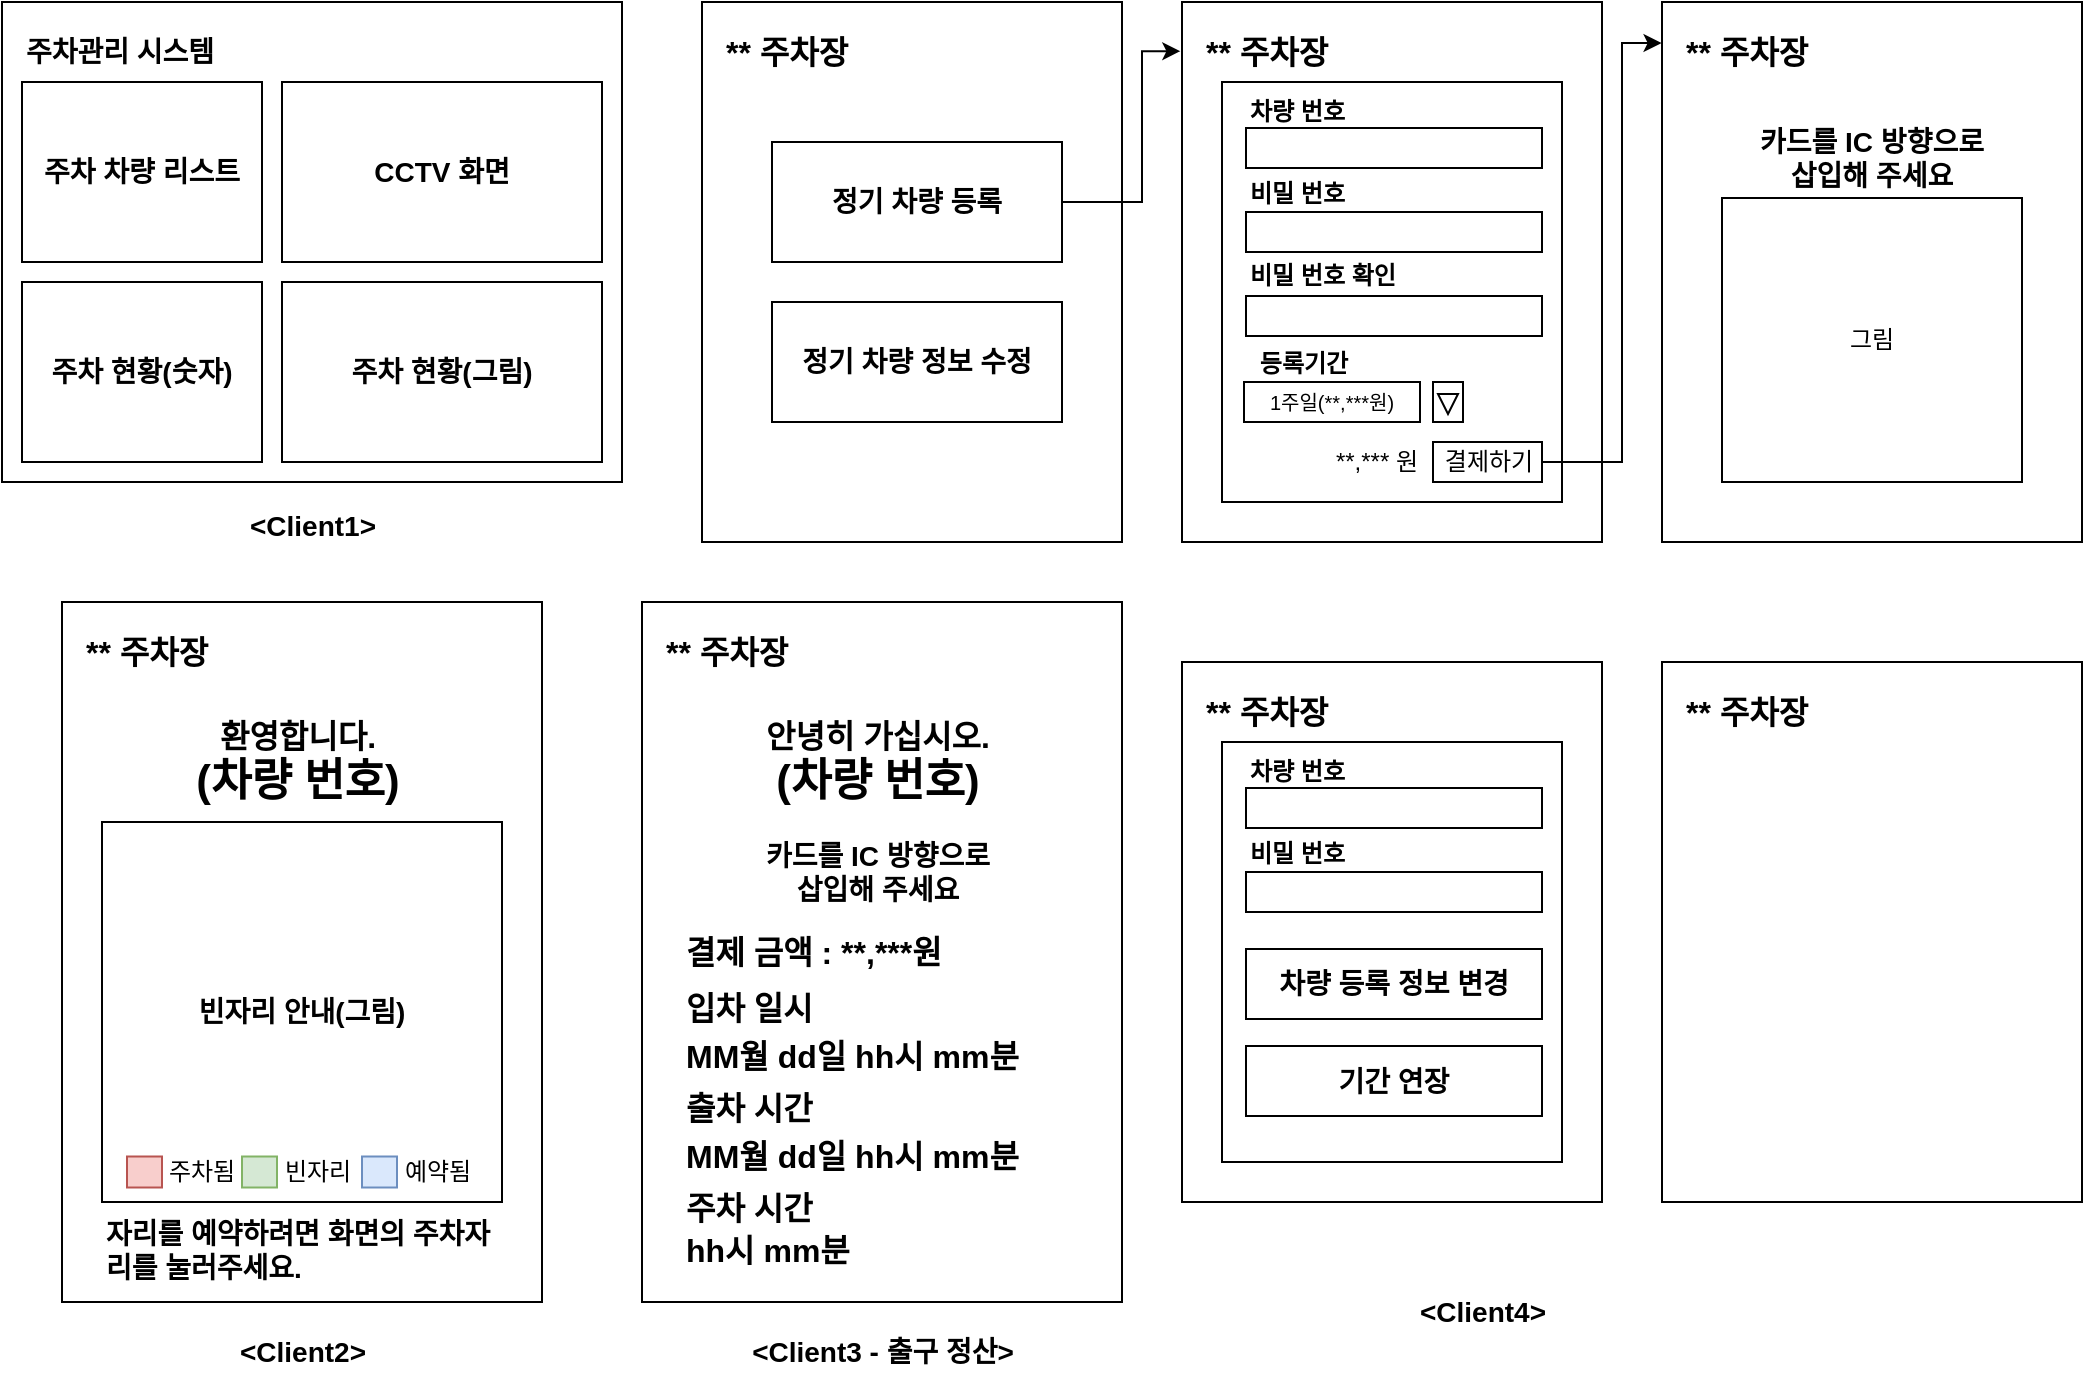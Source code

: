 <mxfile version="26.1.3">
  <diagram name="페이지-1" id="6zYiGLpCi4L3Z8N9PTFm">
    <mxGraphModel dx="1235" dy="661" grid="1" gridSize="10" guides="1" tooltips="1" connect="1" arrows="1" fold="1" page="1" pageScale="1" pageWidth="1169" pageHeight="827" math="0" shadow="0">
      <root>
        <mxCell id="0" />
        <mxCell id="1" parent="0" />
        <mxCell id="hS6iOgs_LtcqVkNzkukX-62" value="" style="rounded=0;whiteSpace=wrap;html=1;" vertex="1" parent="1">
          <mxGeometry x="630" y="360" width="210" height="270" as="geometry" />
        </mxCell>
        <mxCell id="hS6iOgs_LtcqVkNzkukX-72" value="" style="rounded=0;whiteSpace=wrap;html=1;" vertex="1" parent="1">
          <mxGeometry x="650" y="400" width="170" height="210" as="geometry" />
        </mxCell>
        <mxCell id="hS6iOgs_LtcqVkNzkukX-16" value="&amp;lt;Client4&amp;gt;" style="text;html=1;align=center;verticalAlign=middle;resizable=0;points=[];autosize=1;strokeColor=none;fillColor=none;fontSize=14;fontStyle=1" vertex="1" parent="1">
          <mxGeometry x="740" y="670" width="80" height="30" as="geometry" />
        </mxCell>
        <mxCell id="hS6iOgs_LtcqVkNzkukX-17" value="" style="group" vertex="1" connectable="0" parent="1">
          <mxGeometry x="70" y="330" width="240" height="390" as="geometry" />
        </mxCell>
        <mxCell id="77pEXItfYRGRTwTqh-JJ-9" value="" style="rounded=0;whiteSpace=wrap;html=1;" parent="hS6iOgs_LtcqVkNzkukX-17" vertex="1">
          <mxGeometry width="240" height="350" as="geometry" />
        </mxCell>
        <mxCell id="77pEXItfYRGRTwTqh-JJ-10" value="** 주차장" style="text;html=1;align=left;verticalAlign=middle;whiteSpace=wrap;rounded=0;fontStyle=1;fontSize=16;" parent="hS6iOgs_LtcqVkNzkukX-17" vertex="1">
          <mxGeometry x="10" y="10" width="100" height="30" as="geometry" />
        </mxCell>
        <mxCell id="77pEXItfYRGRTwTqh-JJ-11" value="환영합니다.&lt;div&gt;&lt;font style=&quot;font-size: 22px;&quot;&gt;(차량 번호)&lt;/font&gt;&lt;/div&gt;" style="text;html=1;align=center;verticalAlign=middle;whiteSpace=wrap;rounded=0;fontSize=16;fontStyle=1" parent="hS6iOgs_LtcqVkNzkukX-17" vertex="1">
          <mxGeometry x="32.5" y="50" width="170" height="60" as="geometry" />
        </mxCell>
        <mxCell id="77pEXItfYRGRTwTqh-JJ-12" value="빈자리 안내(그림)" style="rounded=0;whiteSpace=wrap;html=1;fontSize=14;fontStyle=1" parent="hS6iOgs_LtcqVkNzkukX-17" vertex="1">
          <mxGeometry x="20" y="110" width="200" height="190" as="geometry" />
        </mxCell>
        <mxCell id="77pEXItfYRGRTwTqh-JJ-13" value="자리를 예약하려면 화면의 주차자리를 눌러주세요." style="text;html=1;align=left;verticalAlign=middle;whiteSpace=wrap;rounded=0;fontSize=14;fontStyle=1" parent="hS6iOgs_LtcqVkNzkukX-17" vertex="1">
          <mxGeometry x="20" y="309" width="200" height="30" as="geometry" />
        </mxCell>
        <mxCell id="hS6iOgs_LtcqVkNzkukX-1" value="주차됨" style="text;html=1;align=center;verticalAlign=middle;whiteSpace=wrap;rounded=0;" vertex="1" parent="hS6iOgs_LtcqVkNzkukX-17">
          <mxGeometry x="50" y="270" width="40" height="30" as="geometry" />
        </mxCell>
        <mxCell id="hS6iOgs_LtcqVkNzkukX-2" value="" style="rounded=0;whiteSpace=wrap;html=1;fillColor=#f8cecc;strokeColor=#b85450;" vertex="1" parent="hS6iOgs_LtcqVkNzkukX-17">
          <mxGeometry x="32.5" y="277.25" width="17.5" height="15.5" as="geometry" />
        </mxCell>
        <mxCell id="hS6iOgs_LtcqVkNzkukX-7" value="" style="rounded=0;whiteSpace=wrap;html=1;fillColor=#d5e8d4;strokeColor=#82b366;" vertex="1" parent="hS6iOgs_LtcqVkNzkukX-17">
          <mxGeometry x="90" y="277.25" width="17.5" height="15.5" as="geometry" />
        </mxCell>
        <mxCell id="hS6iOgs_LtcqVkNzkukX-8" value="빈자리" style="text;html=1;align=center;verticalAlign=middle;whiteSpace=wrap;rounded=0;" vertex="1" parent="hS6iOgs_LtcqVkNzkukX-17">
          <mxGeometry x="107.5" y="270" width="40" height="30" as="geometry" />
        </mxCell>
        <mxCell id="hS6iOgs_LtcqVkNzkukX-9" value="" style="rounded=0;whiteSpace=wrap;html=1;fillColor=#dae8fc;strokeColor=#6c8ebf;" vertex="1" parent="hS6iOgs_LtcqVkNzkukX-17">
          <mxGeometry x="150" y="277.25" width="17.5" height="15.5" as="geometry" />
        </mxCell>
        <mxCell id="hS6iOgs_LtcqVkNzkukX-10" value="예약됨" style="text;html=1;align=center;verticalAlign=middle;whiteSpace=wrap;rounded=0;" vertex="1" parent="hS6iOgs_LtcqVkNzkukX-17">
          <mxGeometry x="167.5" y="270" width="40" height="30" as="geometry" />
        </mxCell>
        <mxCell id="hS6iOgs_LtcqVkNzkukX-15" value="&amp;lt;Client2&amp;gt;" style="text;html=1;align=center;verticalAlign=middle;resizable=0;points=[];autosize=1;strokeColor=none;fillColor=none;fontSize=14;fontStyle=1" vertex="1" parent="hS6iOgs_LtcqVkNzkukX-17">
          <mxGeometry x="80" y="360" width="80" height="30" as="geometry" />
        </mxCell>
        <mxCell id="hS6iOgs_LtcqVkNzkukX-18" value="" style="group" vertex="1" connectable="0" parent="1">
          <mxGeometry x="40" y="30" width="310" height="277.25" as="geometry" />
        </mxCell>
        <mxCell id="77pEXItfYRGRTwTqh-JJ-1" value="" style="rounded=0;whiteSpace=wrap;html=1;" parent="hS6iOgs_LtcqVkNzkukX-18" vertex="1">
          <mxGeometry width="310" height="240" as="geometry" />
        </mxCell>
        <mxCell id="77pEXItfYRGRTwTqh-JJ-2" value="주차관리 시스템" style="text;html=1;align=left;verticalAlign=middle;whiteSpace=wrap;rounded=0;fontSize=14;fontStyle=1" parent="hS6iOgs_LtcqVkNzkukX-18" vertex="1">
          <mxGeometry x="10" y="10" width="120" height="30" as="geometry" />
        </mxCell>
        <mxCell id="77pEXItfYRGRTwTqh-JJ-3" value="주차 차량 리스트" style="rounded=0;whiteSpace=wrap;html=1;fontSize=14;fontStyle=1" parent="hS6iOgs_LtcqVkNzkukX-18" vertex="1">
          <mxGeometry x="10" y="40" width="120" height="90" as="geometry" />
        </mxCell>
        <mxCell id="77pEXItfYRGRTwTqh-JJ-4" value="주차 현황(숫자)" style="rounded=0;whiteSpace=wrap;html=1;fontSize=14;fontStyle=1" parent="hS6iOgs_LtcqVkNzkukX-18" vertex="1">
          <mxGeometry x="10" y="140" width="120" height="90" as="geometry" />
        </mxCell>
        <mxCell id="77pEXItfYRGRTwTqh-JJ-7" value="CCTV 화면" style="rounded=0;whiteSpace=wrap;html=1;fontSize=14;fontStyle=1" parent="hS6iOgs_LtcqVkNzkukX-18" vertex="1">
          <mxGeometry x="140" y="40" width="160" height="90" as="geometry" />
        </mxCell>
        <mxCell id="77pEXItfYRGRTwTqh-JJ-8" value="주차 현황(그림)" style="rounded=0;whiteSpace=wrap;html=1;align=center;verticalAlign=middle;fontSize=14;fontStyle=1" parent="hS6iOgs_LtcqVkNzkukX-18" vertex="1">
          <mxGeometry x="140" y="140" width="160" height="90" as="geometry" />
        </mxCell>
        <mxCell id="hS6iOgs_LtcqVkNzkukX-14" value="&amp;lt;Client1&amp;gt;" style="text;html=1;align=center;verticalAlign=middle;resizable=0;points=[];autosize=1;strokeColor=none;fillColor=none;fontSize=14;fontStyle=1" vertex="1" parent="hS6iOgs_LtcqVkNzkukX-18">
          <mxGeometry x="115" y="247.25" width="80" height="30" as="geometry" />
        </mxCell>
        <mxCell id="hS6iOgs_LtcqVkNzkukX-54" value="" style="group" vertex="1" connectable="0" parent="1">
          <mxGeometry x="390" y="30" width="210" height="270" as="geometry" />
        </mxCell>
        <mxCell id="hS6iOgs_LtcqVkNzkukX-12" value="" style="rounded=0;whiteSpace=wrap;html=1;" vertex="1" parent="hS6iOgs_LtcqVkNzkukX-54">
          <mxGeometry width="210" height="270" as="geometry" />
        </mxCell>
        <mxCell id="hS6iOgs_LtcqVkNzkukX-13" value="** 주차장" style="text;html=1;align=left;verticalAlign=middle;whiteSpace=wrap;rounded=0;fontStyle=1;fontSize=16;" vertex="1" parent="hS6iOgs_LtcqVkNzkukX-54">
          <mxGeometry x="10" y="10" width="100" height="30" as="geometry" />
        </mxCell>
        <mxCell id="hS6iOgs_LtcqVkNzkukX-20" value="정기 차량 등록" style="text;html=1;align=center;verticalAlign=middle;whiteSpace=wrap;rounded=0;labelBorderColor=none;strokeColor=default;fontSize=14;fontStyle=1" vertex="1" parent="hS6iOgs_LtcqVkNzkukX-54">
          <mxGeometry x="35" y="70" width="145" height="60" as="geometry" />
        </mxCell>
        <mxCell id="hS6iOgs_LtcqVkNzkukX-21" value="정기 차량 정보 수정" style="text;html=1;align=center;verticalAlign=middle;whiteSpace=wrap;rounded=0;labelBorderColor=none;strokeColor=default;fontSize=14;fontStyle=1" vertex="1" parent="hS6iOgs_LtcqVkNzkukX-54">
          <mxGeometry x="35" y="150" width="145" height="60" as="geometry" />
        </mxCell>
        <mxCell id="hS6iOgs_LtcqVkNzkukX-55" value="" style="group" vertex="1" connectable="0" parent="1">
          <mxGeometry x="630" y="30" width="210" height="270" as="geometry" />
        </mxCell>
        <mxCell id="hS6iOgs_LtcqVkNzkukX-22" value="" style="rounded=0;whiteSpace=wrap;html=1;" vertex="1" parent="hS6iOgs_LtcqVkNzkukX-55">
          <mxGeometry width="210" height="270" as="geometry" />
        </mxCell>
        <mxCell id="hS6iOgs_LtcqVkNzkukX-23" value="** 주차장" style="text;html=1;align=left;verticalAlign=middle;whiteSpace=wrap;rounded=0;fontStyle=1;fontSize=16;" vertex="1" parent="hS6iOgs_LtcqVkNzkukX-55">
          <mxGeometry x="10" y="10" width="100" height="30" as="geometry" />
        </mxCell>
        <mxCell id="hS6iOgs_LtcqVkNzkukX-24" value="" style="rounded=0;whiteSpace=wrap;html=1;" vertex="1" parent="hS6iOgs_LtcqVkNzkukX-55">
          <mxGeometry x="20" y="40" width="170" height="210" as="geometry" />
        </mxCell>
        <mxCell id="hS6iOgs_LtcqVkNzkukX-25" value="" style="rounded=0;whiteSpace=wrap;html=1;" vertex="1" parent="hS6iOgs_LtcqVkNzkukX-55">
          <mxGeometry x="32" y="63" width="148" height="20" as="geometry" />
        </mxCell>
        <mxCell id="hS6iOgs_LtcqVkNzkukX-26" value="차량 번호" style="text;html=1;align=left;verticalAlign=middle;whiteSpace=wrap;rounded=0;fontStyle=1" vertex="1" parent="hS6iOgs_LtcqVkNzkukX-55">
          <mxGeometry x="32" y="40" width="60" height="30" as="geometry" />
        </mxCell>
        <mxCell id="hS6iOgs_LtcqVkNzkukX-28" value="비밀 번호" style="text;html=1;align=left;verticalAlign=middle;whiteSpace=wrap;rounded=0;fontStyle=1" vertex="1" parent="hS6iOgs_LtcqVkNzkukX-55">
          <mxGeometry x="32" y="81" width="60" height="30" as="geometry" />
        </mxCell>
        <mxCell id="hS6iOgs_LtcqVkNzkukX-29" value="비밀 번호 확인" style="text;html=1;align=left;verticalAlign=middle;whiteSpace=wrap;rounded=0;fontStyle=1" vertex="1" parent="hS6iOgs_LtcqVkNzkukX-55">
          <mxGeometry x="32" y="122" width="90" height="30" as="geometry" />
        </mxCell>
        <mxCell id="hS6iOgs_LtcqVkNzkukX-31" value="" style="rounded=0;whiteSpace=wrap;html=1;" vertex="1" parent="hS6iOgs_LtcqVkNzkukX-55">
          <mxGeometry x="32" y="105" width="148" height="20" as="geometry" />
        </mxCell>
        <mxCell id="hS6iOgs_LtcqVkNzkukX-32" value="" style="rounded=0;whiteSpace=wrap;html=1;" vertex="1" parent="hS6iOgs_LtcqVkNzkukX-55">
          <mxGeometry x="32" y="147" width="148" height="20" as="geometry" />
        </mxCell>
        <mxCell id="hS6iOgs_LtcqVkNzkukX-34" value="결제하기" style="text;html=1;align=center;verticalAlign=middle;whiteSpace=wrap;rounded=0;strokeColor=default;" vertex="1" parent="hS6iOgs_LtcqVkNzkukX-55">
          <mxGeometry x="125.5" y="220" width="54.5" height="20" as="geometry" />
        </mxCell>
        <mxCell id="hS6iOgs_LtcqVkNzkukX-41" value="등록기간" style="text;html=1;align=center;verticalAlign=middle;whiteSpace=wrap;rounded=0;fontStyle=1" vertex="1" parent="hS6iOgs_LtcqVkNzkukX-55">
          <mxGeometry x="31" y="166" width="60" height="30" as="geometry" />
        </mxCell>
        <mxCell id="hS6iOgs_LtcqVkNzkukX-43" value="1주일(**,***원)" style="text;html=1;align=center;verticalAlign=middle;whiteSpace=wrap;rounded=0;fontSize=10;strokeColor=default;" vertex="1" parent="hS6iOgs_LtcqVkNzkukX-55">
          <mxGeometry x="31" y="190" width="88" height="20" as="geometry" />
        </mxCell>
        <mxCell id="hS6iOgs_LtcqVkNzkukX-50" value="" style="rounded=0;whiteSpace=wrap;html=1;fillColor=none;" vertex="1" parent="hS6iOgs_LtcqVkNzkukX-55">
          <mxGeometry x="125.5" y="190" width="15" height="20" as="geometry" />
        </mxCell>
        <mxCell id="hS6iOgs_LtcqVkNzkukX-49" value="" style="triangle;whiteSpace=wrap;html=1;direction=south;" vertex="1" parent="hS6iOgs_LtcqVkNzkukX-55">
          <mxGeometry x="128" y="196" width="10" height="10" as="geometry" />
        </mxCell>
        <mxCell id="hS6iOgs_LtcqVkNzkukX-53" value="**,*** 원" style="text;html=1;align=right;verticalAlign=middle;whiteSpace=wrap;rounded=0;" vertex="1" parent="hS6iOgs_LtcqVkNzkukX-55">
          <mxGeometry x="30" y="215" width="90" height="30" as="geometry" />
        </mxCell>
        <mxCell id="hS6iOgs_LtcqVkNzkukX-56" value="" style="group" vertex="1" connectable="0" parent="1">
          <mxGeometry x="870" y="30" width="210" height="270" as="geometry" />
        </mxCell>
        <mxCell id="hS6iOgs_LtcqVkNzkukX-36" value="" style="rounded=0;whiteSpace=wrap;html=1;" vertex="1" parent="hS6iOgs_LtcqVkNzkukX-56">
          <mxGeometry width="210" height="270" as="geometry" />
        </mxCell>
        <mxCell id="hS6iOgs_LtcqVkNzkukX-37" value="** 주차장" style="text;html=1;align=left;verticalAlign=middle;whiteSpace=wrap;rounded=0;fontStyle=1;fontSize=16;" vertex="1" parent="hS6iOgs_LtcqVkNzkukX-56">
          <mxGeometry x="10" y="10" width="100" height="30" as="geometry" />
        </mxCell>
        <mxCell id="hS6iOgs_LtcqVkNzkukX-51" value="&lt;font style=&quot;font-size: 14px;&quot;&gt;&lt;b&gt;카드를 IC 방향으로&lt;/b&gt;&lt;/font&gt;&lt;div&gt;&lt;font style=&quot;font-size: 14px;&quot;&gt;&lt;b&gt;삽입해 주세요&lt;/b&gt;&lt;/font&gt;&lt;/div&gt;" style="text;html=1;align=center;verticalAlign=middle;whiteSpace=wrap;rounded=0;" vertex="1" parent="hS6iOgs_LtcqVkNzkukX-56">
          <mxGeometry x="30" y="63" width="150" height="30" as="geometry" />
        </mxCell>
        <mxCell id="hS6iOgs_LtcqVkNzkukX-52" value="그림" style="rounded=0;whiteSpace=wrap;html=1;" vertex="1" parent="hS6iOgs_LtcqVkNzkukX-56">
          <mxGeometry x="30" y="98" width="150" height="142" as="geometry" />
        </mxCell>
        <mxCell id="hS6iOgs_LtcqVkNzkukX-57" value="" style="rounded=0;whiteSpace=wrap;html=1;" vertex="1" parent="1">
          <mxGeometry x="870" y="360" width="210" height="270" as="geometry" />
        </mxCell>
        <mxCell id="hS6iOgs_LtcqVkNzkukX-58" value="** 주차장" style="text;html=1;align=left;verticalAlign=middle;whiteSpace=wrap;rounded=0;fontStyle=1;fontSize=16;" vertex="1" parent="1">
          <mxGeometry x="880" y="370" width="100" height="30" as="geometry" />
        </mxCell>
        <mxCell id="hS6iOgs_LtcqVkNzkukX-35" style="edgeStyle=orthogonalEdgeStyle;rounded=0;orthogonalLoop=1;jettySize=auto;html=1;exitX=1;exitY=0.5;exitDx=0;exitDy=0;entryX=-0.004;entryY=0.091;entryDx=0;entryDy=0;entryPerimeter=0;" edge="1" parent="1" source="hS6iOgs_LtcqVkNzkukX-20" target="hS6iOgs_LtcqVkNzkukX-22">
          <mxGeometry relative="1" as="geometry">
            <Array as="points">
              <mxPoint x="610" y="130" />
              <mxPoint x="610" y="55" />
            </Array>
          </mxGeometry>
        </mxCell>
        <mxCell id="hS6iOgs_LtcqVkNzkukX-39" style="edgeStyle=orthogonalEdgeStyle;rounded=0;orthogonalLoop=1;jettySize=auto;html=1;exitX=1;exitY=0.5;exitDx=0;exitDy=0;entryX=-0.001;entryY=0.076;entryDx=0;entryDy=0;entryPerimeter=0;" edge="1" parent="1" source="hS6iOgs_LtcqVkNzkukX-34" target="hS6iOgs_LtcqVkNzkukX-36">
          <mxGeometry relative="1" as="geometry">
            <Array as="points">
              <mxPoint x="850" y="260" />
              <mxPoint x="850" y="51" />
            </Array>
          </mxGeometry>
        </mxCell>
        <mxCell id="hS6iOgs_LtcqVkNzkukX-61" value="차량 등록 정보 변경" style="text;html=1;align=center;verticalAlign=middle;whiteSpace=wrap;rounded=0;labelBorderColor=none;strokeColor=default;fontSize=14;fontStyle=1" vertex="1" parent="1">
          <mxGeometry x="662" y="503.5" width="148" height="35" as="geometry" />
        </mxCell>
        <mxCell id="hS6iOgs_LtcqVkNzkukX-63" value="** 주차장" style="text;html=1;align=left;verticalAlign=middle;whiteSpace=wrap;rounded=0;fontStyle=1;fontSize=16;" vertex="1" parent="1">
          <mxGeometry x="640" y="370" width="100" height="30" as="geometry" />
        </mxCell>
        <mxCell id="hS6iOgs_LtcqVkNzkukX-68" value="" style="rounded=0;whiteSpace=wrap;html=1;" vertex="1" parent="1">
          <mxGeometry x="662" y="423" width="148" height="20" as="geometry" />
        </mxCell>
        <mxCell id="hS6iOgs_LtcqVkNzkukX-69" value="" style="rounded=0;whiteSpace=wrap;html=1;" vertex="1" parent="1">
          <mxGeometry x="662" y="465" width="148" height="20" as="geometry" />
        </mxCell>
        <mxCell id="hS6iOgs_LtcqVkNzkukX-70" value="비밀 번호" style="text;html=1;align=left;verticalAlign=middle;whiteSpace=wrap;rounded=0;fontStyle=1" vertex="1" parent="1">
          <mxGeometry x="662" y="441" width="60" height="30" as="geometry" />
        </mxCell>
        <mxCell id="hS6iOgs_LtcqVkNzkukX-71" value="차량 번호" style="text;html=1;align=left;verticalAlign=middle;whiteSpace=wrap;rounded=0;fontStyle=1" vertex="1" parent="1">
          <mxGeometry x="662" y="400" width="60" height="30" as="geometry" />
        </mxCell>
        <mxCell id="hS6iOgs_LtcqVkNzkukX-73" value="기간 연장" style="text;html=1;align=center;verticalAlign=middle;whiteSpace=wrap;rounded=0;labelBorderColor=none;strokeColor=default;fontSize=14;fontStyle=1" vertex="1" parent="1">
          <mxGeometry x="662" y="552" width="148" height="35" as="geometry" />
        </mxCell>
        <mxCell id="hS6iOgs_LtcqVkNzkukX-74" value="" style="group" vertex="1" connectable="0" parent="1">
          <mxGeometry x="360" y="330" width="240" height="390" as="geometry" />
        </mxCell>
        <mxCell id="hS6iOgs_LtcqVkNzkukX-75" value="" style="rounded=0;whiteSpace=wrap;html=1;" vertex="1" parent="hS6iOgs_LtcqVkNzkukX-74">
          <mxGeometry width="240" height="350" as="geometry" />
        </mxCell>
        <mxCell id="hS6iOgs_LtcqVkNzkukX-76" value="** 주차장" style="text;html=1;align=left;verticalAlign=middle;whiteSpace=wrap;rounded=0;fontStyle=1;fontSize=16;" vertex="1" parent="hS6iOgs_LtcqVkNzkukX-74">
          <mxGeometry x="10" y="10" width="100" height="30" as="geometry" />
        </mxCell>
        <mxCell id="hS6iOgs_LtcqVkNzkukX-77" value="안녕히 가십시오.&lt;div&gt;&lt;font style=&quot;font-size: 22px;&quot;&gt;(차량 번호)&lt;/font&gt;&lt;/div&gt;" style="text;html=1;align=center;verticalAlign=middle;whiteSpace=wrap;rounded=0;fontSize=16;fontStyle=1" vertex="1" parent="hS6iOgs_LtcqVkNzkukX-74">
          <mxGeometry x="32.5" y="50" width="170" height="60" as="geometry" />
        </mxCell>
        <mxCell id="hS6iOgs_LtcqVkNzkukX-86" value="&amp;lt;Client3 -&amp;nbsp;&lt;span style=&quot;background-color: transparent; color: light-dark(rgb(0, 0, 0), rgb(255, 255, 255));&quot;&gt;출구 정산&amp;gt;&lt;/span&gt;" style="text;html=1;align=center;verticalAlign=middle;resizable=0;points=[];autosize=1;strokeColor=none;fillColor=none;fontSize=14;fontStyle=1" vertex="1" parent="hS6iOgs_LtcqVkNzkukX-74">
          <mxGeometry x="40" y="360" width="160" height="30" as="geometry" />
        </mxCell>
        <mxCell id="hS6iOgs_LtcqVkNzkukX-87" value="&lt;div style=&quot;line-height: 150%;&quot;&gt;입차 일시&lt;div&gt;MM월 dd일&amp;nbsp;&lt;span style=&quot;background-color: transparent; color: light-dark(rgb(0, 0, 0), rgb(255, 255, 255));&quot;&gt;hh시 mm분&lt;/span&gt;&lt;/div&gt;&lt;/div&gt;" style="text;html=1;align=left;verticalAlign=middle;whiteSpace=wrap;rounded=0;fontSize=16;fontStyle=1" vertex="1" parent="hS6iOgs_LtcqVkNzkukX-74">
          <mxGeometry x="20" y="200" width="200" height="30" as="geometry" />
        </mxCell>
        <mxCell id="hS6iOgs_LtcqVkNzkukX-88" value="&lt;div style=&quot;line-height: 150%;&quot;&gt;출차 시간&lt;div&gt;MM월 dd일&amp;nbsp;&lt;span style=&quot;color: light-dark(rgb(0, 0, 0), rgb(255, 255, 255)); background-color: transparent;&quot;&gt;hh시 mm분&lt;/span&gt;&lt;/div&gt;&lt;/div&gt;" style="text;html=1;align=left;verticalAlign=middle;whiteSpace=wrap;rounded=0;fontSize=16;fontStyle=1" vertex="1" parent="hS6iOgs_LtcqVkNzkukX-74">
          <mxGeometry x="20" y="250" width="200" height="30" as="geometry" />
        </mxCell>
        <mxCell id="hS6iOgs_LtcqVkNzkukX-89" value="주차 시간&lt;div style=&quot;line-height: 150%;&quot;&gt;hh시 mm분&lt;/div&gt;" style="text;html=1;align=left;verticalAlign=middle;whiteSpace=wrap;rounded=0;fontSize=16;fontStyle=1" vertex="1" parent="hS6iOgs_LtcqVkNzkukX-74">
          <mxGeometry x="20" y="300" width="200" height="30" as="geometry" />
        </mxCell>
        <mxCell id="hS6iOgs_LtcqVkNzkukX-90" value="결제 금액 : **,***원" style="text;html=1;align=left;verticalAlign=middle;whiteSpace=wrap;rounded=0;fontSize=16;fontStyle=1" vertex="1" parent="hS6iOgs_LtcqVkNzkukX-74">
          <mxGeometry x="20" y="160" width="200" height="30" as="geometry" />
        </mxCell>
        <mxCell id="hS6iOgs_LtcqVkNzkukX-91" value="&lt;font style=&quot;font-size: 14px;&quot;&gt;&lt;b&gt;카드를 IC 방향으로&lt;/b&gt;&lt;/font&gt;&lt;div&gt;&lt;font style=&quot;font-size: 14px;&quot;&gt;&lt;b&gt;삽입해 주세요&lt;/b&gt;&lt;/font&gt;&lt;/div&gt;" style="text;html=1;align=center;verticalAlign=middle;whiteSpace=wrap;rounded=0;" vertex="1" parent="hS6iOgs_LtcqVkNzkukX-74">
          <mxGeometry x="42.5" y="120" width="150" height="30" as="geometry" />
        </mxCell>
      </root>
    </mxGraphModel>
  </diagram>
</mxfile>

